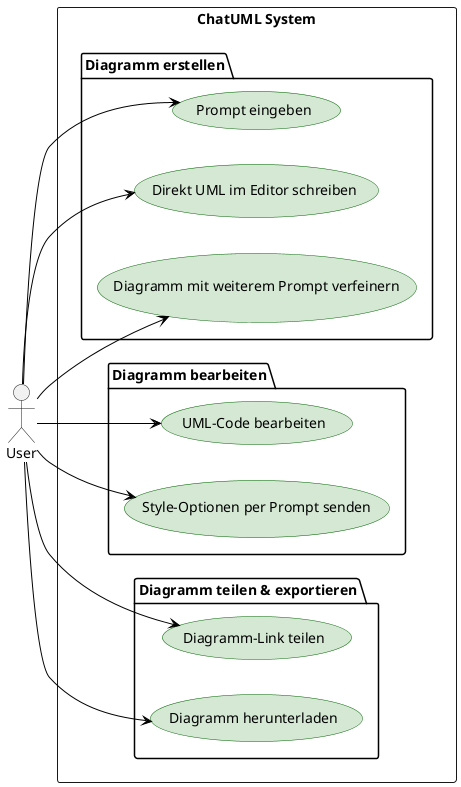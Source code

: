@startuml
left to right direction
skinparam backgroundColor #FFFFFF
skinparam usecase {
  BackgroundColor #D5E8D4
  BorderColor DarkGreen
  ArrowColor Black
}

actor User

rectangle "ChatUML System" {

  package "Diagramm erstellen" {
    (Prompt eingeben)
    (Direkt UML im Editor schreiben)
    (Diagramm mit weiterem Prompt verfeinern)
  }

  package "Diagramm bearbeiten" {
    (UML-Code bearbeiten)
    (Style-Optionen per Prompt senden)
  }

  package "Diagramm teilen & exportieren" {
    (Diagramm-Link teilen)
    (Diagramm herunterladen)
  }

}

User --> (Prompt eingeben)
User --> (Direkt UML im Editor schreiben)
User --> (Diagramm mit weiterem Prompt verfeinern)
User --> (UML-Code bearbeiten)
User --> (Style-Optionen per Prompt senden)
User --> (Diagramm-Link teilen)
User --> (Diagramm herunterladen)
@enduml